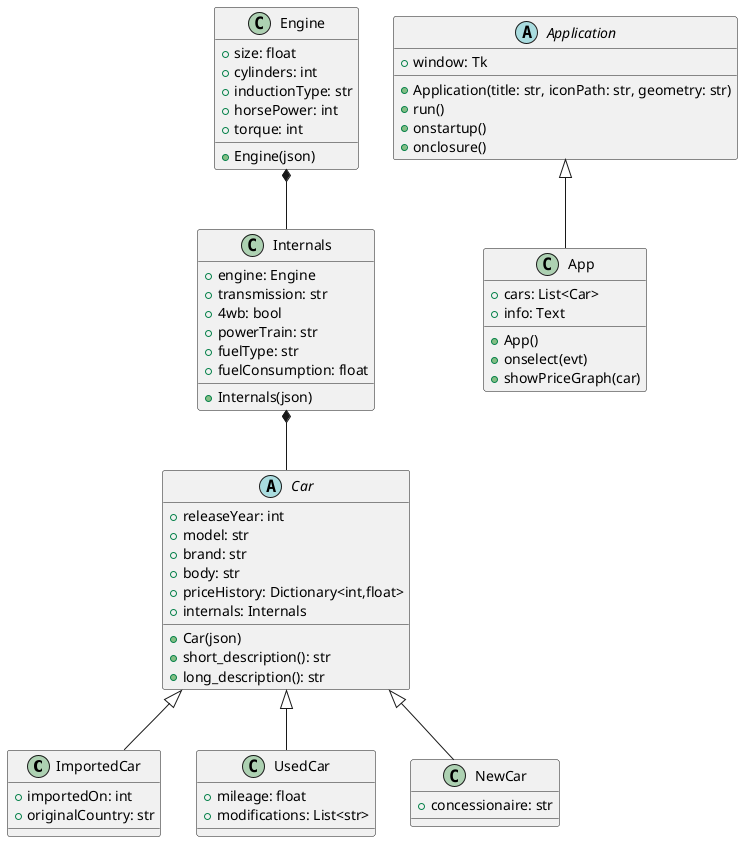 @startuml Project
class ImportedCar extends Car {
    +importedOn: int
    +originalCountry: str
}

class UsedCar extends Car {
    +mileage: float
    +modifications: List<str>
}

class NewCar extends Car {
    +concessionaire: str
}

Engine *-- Internals
Internals *-- Car

abstract class Car {
    +Car(json)

    +releaseYear: int
    +model: str
    +brand: str
    +body: str
    +priceHistory: Dictionary<int,float>
    +internals: Internals

    +short_description(): str
    +long_description(): str
}

class Internals {
    +Internals(json)

    +engine: Engine
    +transmission: str
    +4wb: bool
    +powerTrain: str
    +fuelType: str
    +fuelConsumption: float
}

class Engine {
    +Engine(json)

    +size: float
    +cylinders: int
    +inductionType: str
    +horsePower: int
    +torque: int
}

abstract class Application {
    +Application(title: str, iconPath: str, geometry: str)
    +window: Tk

    +run()
    +onstartup()
    +onclosure()
}

class App extends Application {
    +App()

    +cars: List<Car>
    +info: Text

    +onselect(evt)
    +showPriceGraph(car)
}
@enduml
